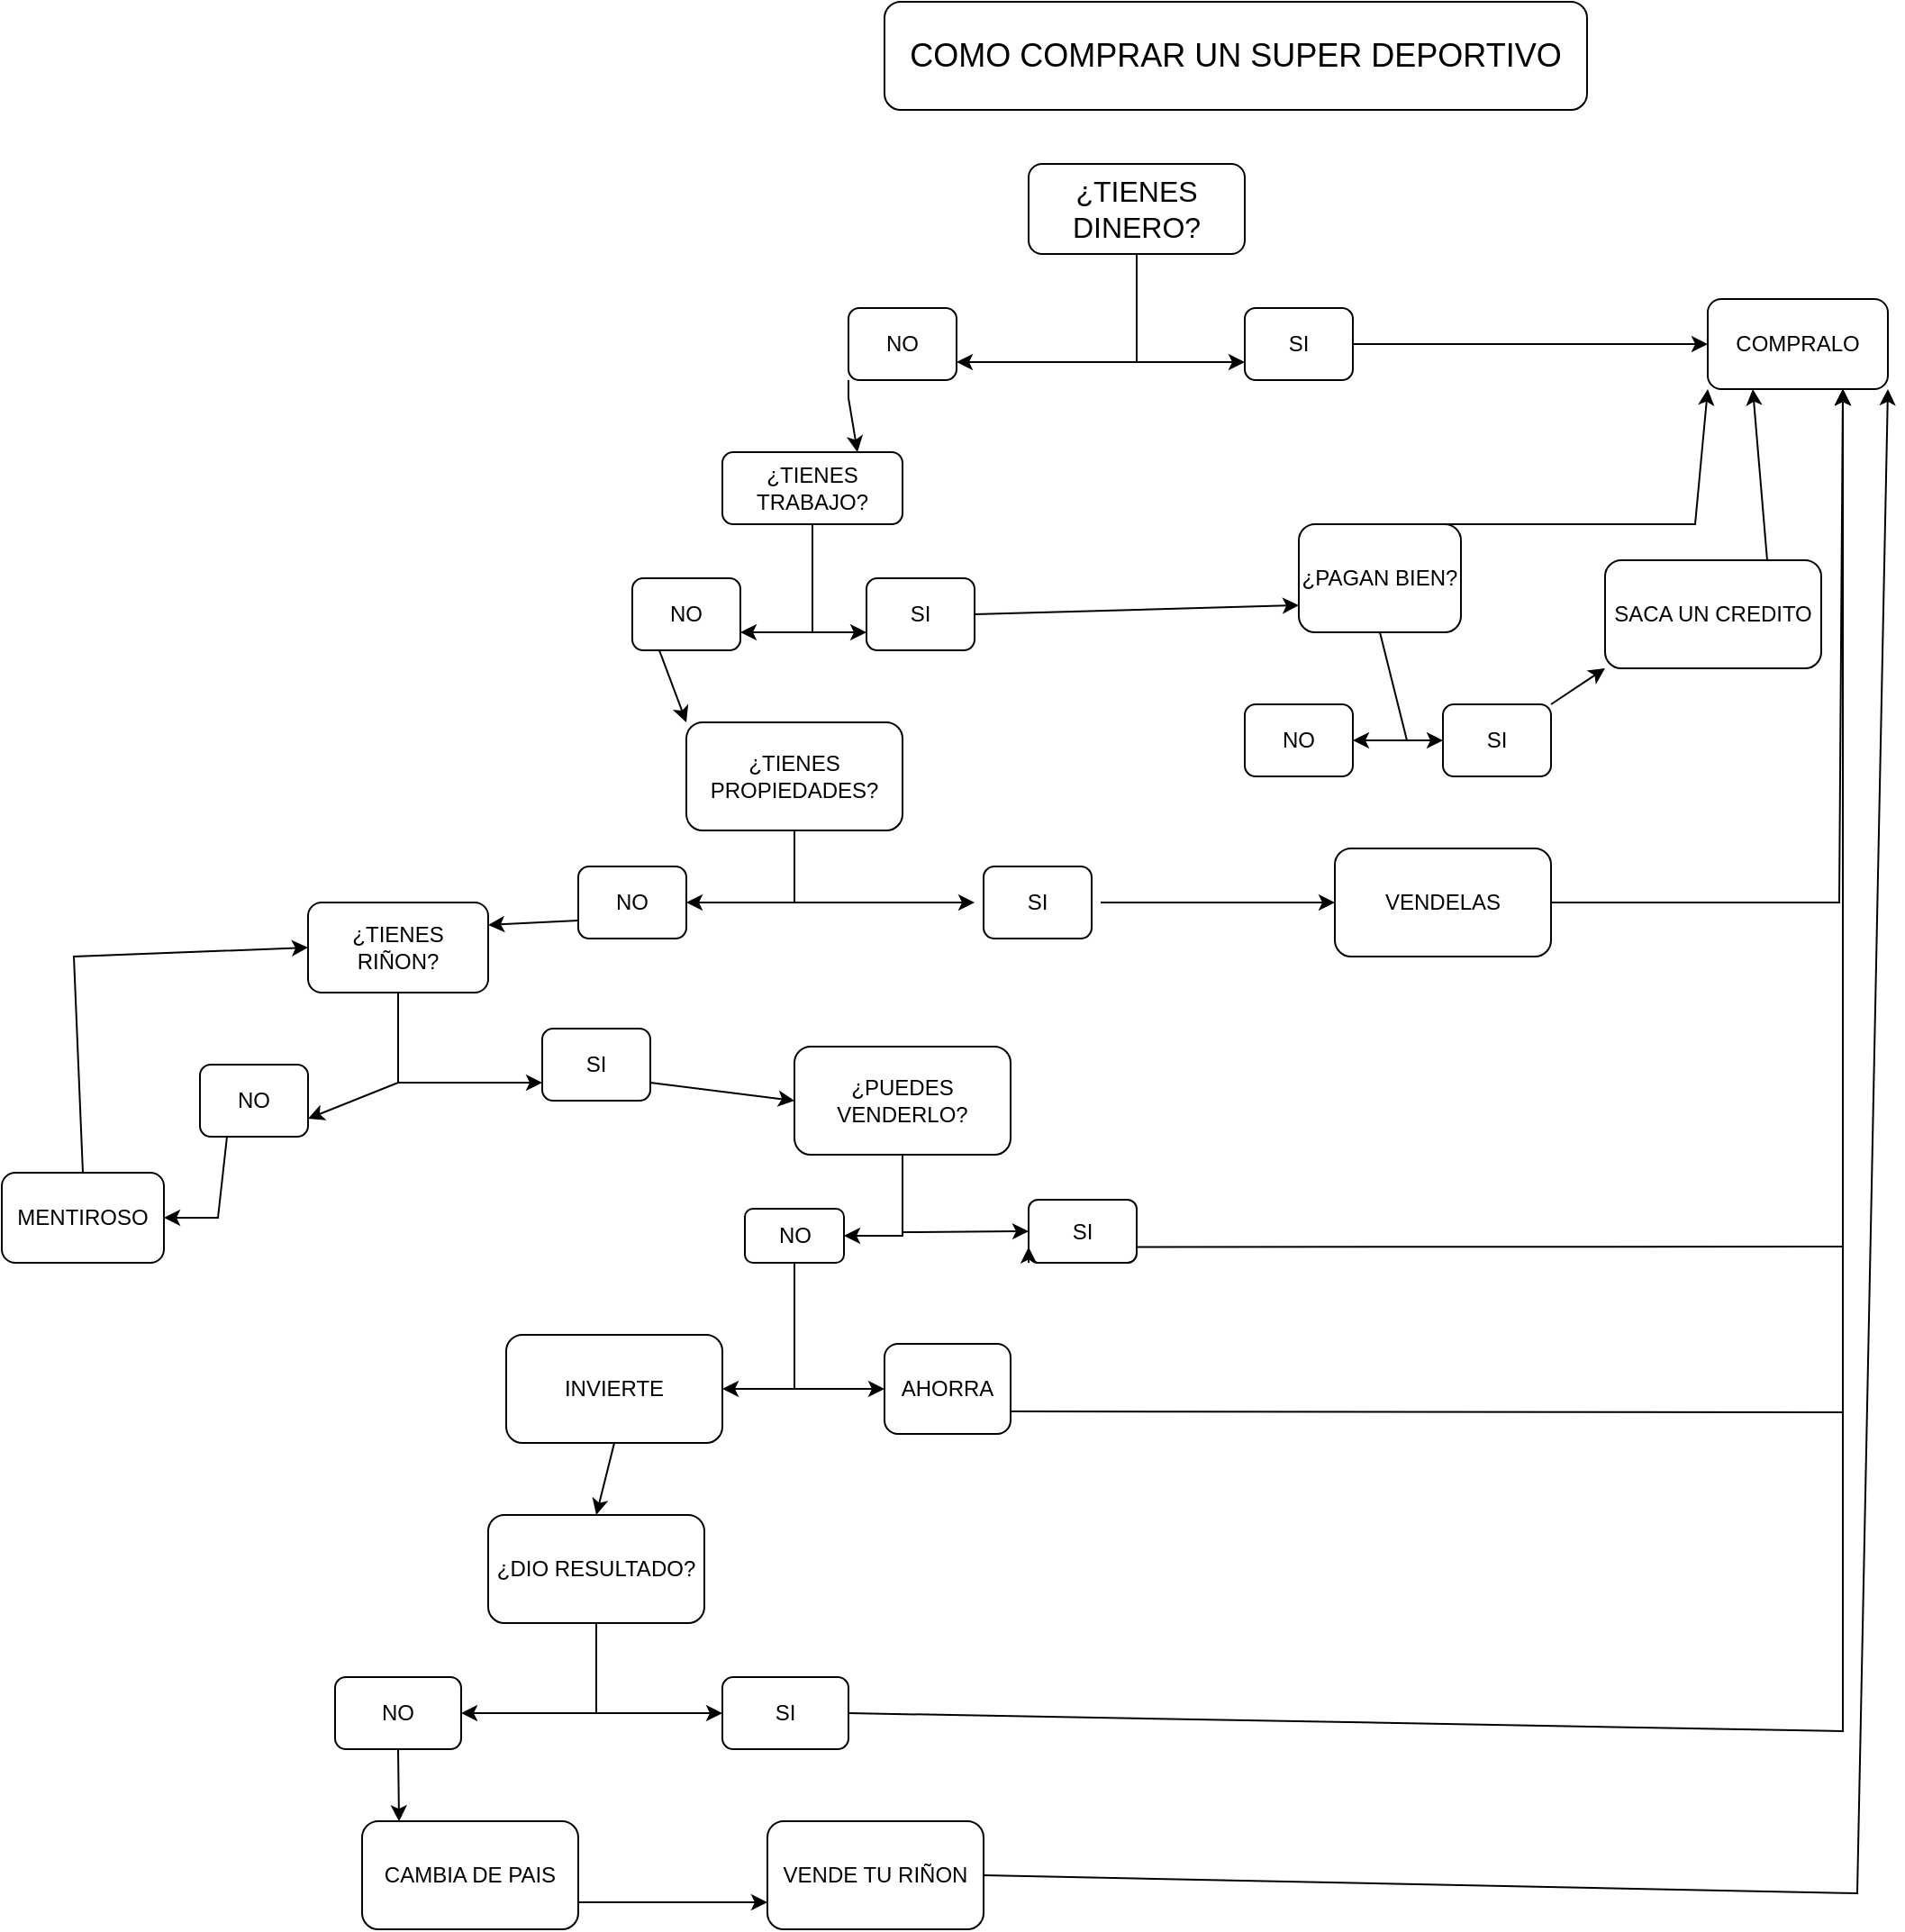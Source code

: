 <mxfile version="24.7.17">
  <diagram name="Página-1" id="bx0lxy9evC_cpunOs-Vn">
    <mxGraphModel dx="3293" dy="2089" grid="1" gridSize="10" guides="1" tooltips="1" connect="1" arrows="1" fold="1" page="1" pageScale="1" pageWidth="827" pageHeight="1169" math="0" shadow="0">
      <root>
        <mxCell id="0" />
        <mxCell id="1" parent="0" />
        <mxCell id="TBS7EAhIqmJLn43qsNpC-21" style="edgeStyle=orthogonalEdgeStyle;rounded=0;orthogonalLoop=1;jettySize=auto;html=1;exitX=0.5;exitY=1;exitDx=0;exitDy=0;entryX=0;entryY=0.75;entryDx=0;entryDy=0;" edge="1" parent="1" source="TBS7EAhIqmJLn43qsNpC-1" target="TBS7EAhIqmJLn43qsNpC-3">
          <mxGeometry relative="1" as="geometry">
            <mxPoint x="410.368" y="120" as="targetPoint" />
            <Array as="points">
              <mxPoint x="410" y="120" />
            </Array>
          </mxGeometry>
        </mxCell>
        <mxCell id="TBS7EAhIqmJLn43qsNpC-1" value="&lt;font size=&quot;3&quot;&gt;¿TIENES DINERO?&lt;/font&gt;" style="rounded=1;whiteSpace=wrap;html=1;" vertex="1" parent="1">
          <mxGeometry x="350" y="10" width="120" height="50" as="geometry" />
        </mxCell>
        <mxCell id="TBS7EAhIqmJLn43qsNpC-2" value="NO" style="rounded=1;whiteSpace=wrap;html=1;" vertex="1" parent="1">
          <mxGeometry x="250" y="90" width="60" height="40" as="geometry" />
        </mxCell>
        <mxCell id="TBS7EAhIqmJLn43qsNpC-3" value="SI" style="rounded=1;whiteSpace=wrap;html=1;" vertex="1" parent="1">
          <mxGeometry x="470" y="90" width="60" height="40" as="geometry" />
        </mxCell>
        <mxCell id="TBS7EAhIqmJLn43qsNpC-4" value="COMPRALO" style="rounded=1;whiteSpace=wrap;html=1;" vertex="1" parent="1">
          <mxGeometry x="727" y="85" width="100" height="50" as="geometry" />
        </mxCell>
        <mxCell id="TBS7EAhIqmJLn43qsNpC-5" value="¿TIENES TRABAJO?" style="rounded=1;whiteSpace=wrap;html=1;" vertex="1" parent="1">
          <mxGeometry x="180" y="170" width="100" height="40" as="geometry" />
        </mxCell>
        <mxCell id="TBS7EAhIqmJLn43qsNpC-6" value="NO" style="rounded=1;whiteSpace=wrap;html=1;" vertex="1" parent="1">
          <mxGeometry x="130" y="240" width="60" height="40" as="geometry" />
        </mxCell>
        <mxCell id="TBS7EAhIqmJLn43qsNpC-7" value="SI" style="rounded=1;whiteSpace=wrap;html=1;" vertex="1" parent="1">
          <mxGeometry x="260" y="240" width="60" height="40" as="geometry" />
        </mxCell>
        <mxCell id="TBS7EAhIqmJLn43qsNpC-8" value="¿PAGAN BIEN?" style="rounded=1;whiteSpace=wrap;html=1;" vertex="1" parent="1">
          <mxGeometry x="500" y="210" width="90" height="60" as="geometry" />
        </mxCell>
        <mxCell id="TBS7EAhIqmJLn43qsNpC-9" value="SACA UN CREDITO" style="rounded=1;whiteSpace=wrap;html=1;" vertex="1" parent="1">
          <mxGeometry x="670" y="230" width="120" height="60" as="geometry" />
        </mxCell>
        <mxCell id="TBS7EAhIqmJLn43qsNpC-10" value="SI" style="rounded=1;whiteSpace=wrap;html=1;" vertex="1" parent="1">
          <mxGeometry x="580" y="310" width="60" height="40" as="geometry" />
        </mxCell>
        <mxCell id="TBS7EAhIqmJLn43qsNpC-11" value="NO" style="rounded=1;whiteSpace=wrap;html=1;" vertex="1" parent="1">
          <mxGeometry x="470" y="310" width="60" height="40" as="geometry" />
        </mxCell>
        <mxCell id="TBS7EAhIqmJLn43qsNpC-12" value="¿TIENES PROPIEDADES?" style="rounded=1;whiteSpace=wrap;html=1;" vertex="1" parent="1">
          <mxGeometry x="160" y="320" width="120" height="60" as="geometry" />
        </mxCell>
        <mxCell id="TBS7EAhIqmJLn43qsNpC-13" value="NO" style="rounded=1;whiteSpace=wrap;html=1;" vertex="1" parent="1">
          <mxGeometry x="100" y="400" width="60" height="40" as="geometry" />
        </mxCell>
        <mxCell id="TBS7EAhIqmJLn43qsNpC-14" value="SI" style="rounded=1;whiteSpace=wrap;html=1;" vertex="1" parent="1">
          <mxGeometry x="325" y="400" width="60" height="40" as="geometry" />
        </mxCell>
        <mxCell id="TBS7EAhIqmJLn43qsNpC-15" value="VENDELAS" style="rounded=1;whiteSpace=wrap;html=1;" vertex="1" parent="1">
          <mxGeometry x="520" y="390" width="120" height="60" as="geometry" />
        </mxCell>
        <mxCell id="TBS7EAhIqmJLn43qsNpC-16" value="¿TIENES RIÑON?" style="rounded=1;whiteSpace=wrap;html=1;" vertex="1" parent="1">
          <mxGeometry x="-50" y="420" width="100" height="50" as="geometry" />
        </mxCell>
        <mxCell id="TBS7EAhIqmJLn43qsNpC-17" value="SI" style="rounded=1;whiteSpace=wrap;html=1;" vertex="1" parent="1">
          <mxGeometry x="80" y="490" width="60" height="40" as="geometry" />
        </mxCell>
        <mxCell id="TBS7EAhIqmJLn43qsNpC-18" value="NO" style="rounded=1;whiteSpace=wrap;html=1;" vertex="1" parent="1">
          <mxGeometry x="-110" y="510" width="60" height="40" as="geometry" />
        </mxCell>
        <mxCell id="TBS7EAhIqmJLn43qsNpC-19" value="MENTIROSO" style="rounded=1;whiteSpace=wrap;html=1;" vertex="1" parent="1">
          <mxGeometry x="-220" y="570" width="90" height="50" as="geometry" />
        </mxCell>
        <mxCell id="TBS7EAhIqmJLn43qsNpC-26" value="¿PUEDES VENDERLO?" style="rounded=1;whiteSpace=wrap;html=1;" vertex="1" parent="1">
          <mxGeometry x="220" y="500" width="120" height="60" as="geometry" />
        </mxCell>
        <mxCell id="TBS7EAhIqmJLn43qsNpC-27" value="SI" style="rounded=1;whiteSpace=wrap;html=1;" vertex="1" parent="1">
          <mxGeometry x="350" y="585" width="60" height="35" as="geometry" />
        </mxCell>
        <mxCell id="TBS7EAhIqmJLn43qsNpC-28" value="NO" style="rounded=1;whiteSpace=wrap;html=1;" vertex="1" parent="1">
          <mxGeometry x="192.5" y="590" width="55" height="30" as="geometry" />
        </mxCell>
        <mxCell id="TBS7EAhIqmJLn43qsNpC-29" style="edgeStyle=orthogonalEdgeStyle;rounded=0;orthogonalLoop=1;jettySize=auto;html=1;exitX=0;exitY=1;exitDx=0;exitDy=0;entryX=0;entryY=0.75;entryDx=0;entryDy=0;" edge="1" parent="1" source="TBS7EAhIqmJLn43qsNpC-27" target="TBS7EAhIqmJLn43qsNpC-27">
          <mxGeometry relative="1" as="geometry" />
        </mxCell>
        <mxCell id="TBS7EAhIqmJLn43qsNpC-30" value="AHORRA" style="rounded=1;whiteSpace=wrap;html=1;" vertex="1" parent="1">
          <mxGeometry x="270" y="665" width="70" height="50" as="geometry" />
        </mxCell>
        <mxCell id="TBS7EAhIqmJLn43qsNpC-31" value="INVIERTE" style="rounded=1;whiteSpace=wrap;html=1;" vertex="1" parent="1">
          <mxGeometry x="60" y="660" width="120" height="60" as="geometry" />
        </mxCell>
        <mxCell id="TBS7EAhIqmJLn43qsNpC-33" value="¿DIO RESULTADO?" style="rounded=1;whiteSpace=wrap;html=1;" vertex="1" parent="1">
          <mxGeometry x="50" y="760" width="120" height="60" as="geometry" />
        </mxCell>
        <mxCell id="TBS7EAhIqmJLn43qsNpC-34" value="SI" style="rounded=1;whiteSpace=wrap;html=1;" vertex="1" parent="1">
          <mxGeometry x="180" y="850" width="70" height="40" as="geometry" />
        </mxCell>
        <mxCell id="TBS7EAhIqmJLn43qsNpC-35" value="NO" style="rounded=1;whiteSpace=wrap;html=1;" vertex="1" parent="1">
          <mxGeometry x="-35" y="850" width="70" height="40" as="geometry" />
        </mxCell>
        <mxCell id="TBS7EAhIqmJLn43qsNpC-36" value="CAMBIA DE PAIS" style="rounded=1;whiteSpace=wrap;html=1;" vertex="1" parent="1">
          <mxGeometry x="-20" y="930" width="120" height="60" as="geometry" />
        </mxCell>
        <mxCell id="TBS7EAhIqmJLn43qsNpC-37" value="VENDE TU RIÑON" style="rounded=1;whiteSpace=wrap;html=1;" vertex="1" parent="1">
          <mxGeometry x="205" y="930" width="120" height="60" as="geometry" />
        </mxCell>
        <mxCell id="TBS7EAhIqmJLn43qsNpC-40" value="" style="endArrow=classic;html=1;rounded=0;entryX=1;entryY=0.75;entryDx=0;entryDy=0;" edge="1" parent="1" target="TBS7EAhIqmJLn43qsNpC-2">
          <mxGeometry width="50" height="50" relative="1" as="geometry">
            <mxPoint x="410" y="120" as="sourcePoint" />
            <mxPoint x="470" y="240" as="targetPoint" />
          </mxGeometry>
        </mxCell>
        <mxCell id="TBS7EAhIqmJLn43qsNpC-41" value="" style="endArrow=classic;html=1;rounded=0;exitX=0.5;exitY=1;exitDx=0;exitDy=0;entryX=1;entryY=0.5;entryDx=0;entryDy=0;" edge="1" parent="1" source="TBS7EAhIqmJLn43qsNpC-12" target="TBS7EAhIqmJLn43qsNpC-13">
          <mxGeometry width="50" height="50" relative="1" as="geometry">
            <mxPoint x="420" y="290" as="sourcePoint" />
            <mxPoint x="220" y="430" as="targetPoint" />
            <Array as="points">
              <mxPoint x="220" y="420" />
            </Array>
          </mxGeometry>
        </mxCell>
        <mxCell id="TBS7EAhIqmJLn43qsNpC-42" value="" style="endArrow=classic;html=1;rounded=0;exitX=0.25;exitY=1;exitDx=0;exitDy=0;entryX=0;entryY=0;entryDx=0;entryDy=0;" edge="1" parent="1" source="TBS7EAhIqmJLn43qsNpC-6" target="TBS7EAhIqmJLn43qsNpC-12">
          <mxGeometry width="50" height="50" relative="1" as="geometry">
            <mxPoint x="420" y="290" as="sourcePoint" />
            <mxPoint x="470" y="240" as="targetPoint" />
          </mxGeometry>
        </mxCell>
        <mxCell id="TBS7EAhIqmJLn43qsNpC-43" value="" style="endArrow=classic;html=1;rounded=0;exitX=0.75;exitY=0;exitDx=0;exitDy=0;entryX=0;entryY=1;entryDx=0;entryDy=0;" edge="1" parent="1" source="TBS7EAhIqmJLn43qsNpC-8" target="TBS7EAhIqmJLn43qsNpC-4">
          <mxGeometry width="50" height="50" relative="1" as="geometry">
            <mxPoint x="420" y="290" as="sourcePoint" />
            <mxPoint x="470" y="240" as="targetPoint" />
            <Array as="points">
              <mxPoint x="720" y="210" />
            </Array>
          </mxGeometry>
        </mxCell>
        <mxCell id="TBS7EAhIqmJLn43qsNpC-44" value="" style="endArrow=classic;html=1;rounded=0;exitX=1;exitY=0.5;exitDx=0;exitDy=0;entryX=0;entryY=0.75;entryDx=0;entryDy=0;" edge="1" parent="1" source="TBS7EAhIqmJLn43qsNpC-7" target="TBS7EAhIqmJLn43qsNpC-8">
          <mxGeometry width="50" height="50" relative="1" as="geometry">
            <mxPoint x="420" y="290" as="sourcePoint" />
            <mxPoint x="470" y="240" as="targetPoint" />
          </mxGeometry>
        </mxCell>
        <mxCell id="TBS7EAhIqmJLn43qsNpC-45" value="" style="endArrow=classic;html=1;rounded=0;entryX=1;entryY=0.75;entryDx=0;entryDy=0;" edge="1" parent="1" target="TBS7EAhIqmJLn43qsNpC-6">
          <mxGeometry width="50" height="50" relative="1" as="geometry">
            <mxPoint x="230" y="270" as="sourcePoint" />
            <mxPoint x="470" y="240" as="targetPoint" />
          </mxGeometry>
        </mxCell>
        <mxCell id="TBS7EAhIqmJLn43qsNpC-46" value="" style="endArrow=classic;html=1;rounded=0;exitX=0.5;exitY=1;exitDx=0;exitDy=0;entryX=0;entryY=0.75;entryDx=0;entryDy=0;" edge="1" parent="1" source="TBS7EAhIqmJLn43qsNpC-5" target="TBS7EAhIqmJLn43qsNpC-7">
          <mxGeometry width="50" height="50" relative="1" as="geometry">
            <mxPoint x="420" y="290" as="sourcePoint" />
            <mxPoint x="470" y="240" as="targetPoint" />
            <Array as="points">
              <mxPoint x="230" y="270" />
            </Array>
          </mxGeometry>
        </mxCell>
        <mxCell id="TBS7EAhIqmJLn43qsNpC-47" value="" style="endArrow=classic;html=1;rounded=0;exitX=0;exitY=1;exitDx=0;exitDy=0;entryX=0.75;entryY=0;entryDx=0;entryDy=0;" edge="1" parent="1" source="TBS7EAhIqmJLn43qsNpC-2" target="TBS7EAhIqmJLn43qsNpC-5">
          <mxGeometry width="50" height="50" relative="1" as="geometry">
            <mxPoint x="420" y="290" as="sourcePoint" />
            <mxPoint x="470" y="240" as="targetPoint" />
            <Array as="points">
              <mxPoint x="250" y="140" />
            </Array>
          </mxGeometry>
        </mxCell>
        <mxCell id="TBS7EAhIqmJLn43qsNpC-48" value="" style="endArrow=classic;html=1;rounded=0;exitX=1;exitY=0.5;exitDx=0;exitDy=0;entryX=0;entryY=0.5;entryDx=0;entryDy=0;" edge="1" parent="1" source="TBS7EAhIqmJLn43qsNpC-3" target="TBS7EAhIqmJLn43qsNpC-4">
          <mxGeometry width="50" height="50" relative="1" as="geometry">
            <mxPoint x="420" y="290" as="sourcePoint" />
            <mxPoint x="470" y="240" as="targetPoint" />
          </mxGeometry>
        </mxCell>
        <mxCell id="TBS7EAhIqmJLn43qsNpC-49" value="" style="endArrow=classic;html=1;rounded=0;exitX=1;exitY=0.5;exitDx=0;exitDy=0;entryX=0.75;entryY=1;entryDx=0;entryDy=0;" edge="1" parent="1" source="TBS7EAhIqmJLn43qsNpC-15" target="TBS7EAhIqmJLn43qsNpC-4">
          <mxGeometry width="50" height="50" relative="1" as="geometry">
            <mxPoint x="420" y="470" as="sourcePoint" />
            <mxPoint x="470" y="420" as="targetPoint" />
            <Array as="points">
              <mxPoint x="800" y="420" />
            </Array>
          </mxGeometry>
        </mxCell>
        <mxCell id="TBS7EAhIqmJLn43qsNpC-50" value="" style="endArrow=classic;html=1;rounded=0;entryX=0;entryY=0.5;entryDx=0;entryDy=0;" edge="1" parent="1" target="TBS7EAhIqmJLn43qsNpC-15">
          <mxGeometry width="50" height="50" relative="1" as="geometry">
            <mxPoint x="390" y="420" as="sourcePoint" />
            <mxPoint x="470" y="420" as="targetPoint" />
          </mxGeometry>
        </mxCell>
        <mxCell id="TBS7EAhIqmJLn43qsNpC-51" value="" style="endArrow=classic;html=1;rounded=0;" edge="1" parent="1">
          <mxGeometry width="50" height="50" relative="1" as="geometry">
            <mxPoint x="220" y="420" as="sourcePoint" />
            <mxPoint x="320" y="420" as="targetPoint" />
          </mxGeometry>
        </mxCell>
        <mxCell id="TBS7EAhIqmJLn43qsNpC-52" value="" style="endArrow=classic;html=1;rounded=0;exitX=0.75;exitY=0;exitDx=0;exitDy=0;entryX=0.25;entryY=1;entryDx=0;entryDy=0;" edge="1" parent="1" source="TBS7EAhIqmJLn43qsNpC-9" target="TBS7EAhIqmJLn43qsNpC-4">
          <mxGeometry width="50" height="50" relative="1" as="geometry">
            <mxPoint x="420" y="470" as="sourcePoint" />
            <mxPoint x="470" y="420" as="targetPoint" />
          </mxGeometry>
        </mxCell>
        <mxCell id="TBS7EAhIqmJLn43qsNpC-53" value="" style="endArrow=classic;html=1;rounded=0;exitX=1;exitY=0;exitDx=0;exitDy=0;entryX=0;entryY=1;entryDx=0;entryDy=0;" edge="1" parent="1" source="TBS7EAhIqmJLn43qsNpC-10" target="TBS7EAhIqmJLn43qsNpC-9">
          <mxGeometry width="50" height="50" relative="1" as="geometry">
            <mxPoint x="420" y="470" as="sourcePoint" />
            <mxPoint x="470" y="420" as="targetPoint" />
          </mxGeometry>
        </mxCell>
        <mxCell id="TBS7EAhIqmJLn43qsNpC-54" value="" style="endArrow=classic;html=1;rounded=0;entryX=0;entryY=0.5;entryDx=0;entryDy=0;" edge="1" parent="1" target="TBS7EAhIqmJLn43qsNpC-10">
          <mxGeometry width="50" height="50" relative="1" as="geometry">
            <mxPoint x="560" y="330" as="sourcePoint" />
            <mxPoint x="470" y="420" as="targetPoint" />
          </mxGeometry>
        </mxCell>
        <mxCell id="TBS7EAhIqmJLn43qsNpC-55" value="" style="endArrow=classic;html=1;rounded=0;exitX=0.5;exitY=1;exitDx=0;exitDy=0;entryX=1;entryY=0.5;entryDx=0;entryDy=0;" edge="1" parent="1" source="TBS7EAhIqmJLn43qsNpC-8" target="TBS7EAhIqmJLn43qsNpC-11">
          <mxGeometry width="50" height="50" relative="1" as="geometry">
            <mxPoint x="420" y="470" as="sourcePoint" />
            <mxPoint x="470" y="420" as="targetPoint" />
            <Array as="points">
              <mxPoint x="560" y="330" />
            </Array>
          </mxGeometry>
        </mxCell>
        <mxCell id="TBS7EAhIqmJLn43qsNpC-56" value="" style="endArrow=classic;html=1;rounded=0;entryX=0;entryY=0.5;entryDx=0;entryDy=0;" edge="1" parent="1" target="TBS7EAhIqmJLn43qsNpC-30">
          <mxGeometry width="50" height="50" relative="1" as="geometry">
            <mxPoint x="220" y="690" as="sourcePoint" />
            <mxPoint x="410" y="520" as="targetPoint" />
          </mxGeometry>
        </mxCell>
        <mxCell id="TBS7EAhIqmJLn43qsNpC-57" value="" style="endArrow=classic;html=1;rounded=0;entryX=0;entryY=0.5;entryDx=0;entryDy=0;" edge="1" parent="1" target="TBS7EAhIqmJLn43qsNpC-27">
          <mxGeometry width="50" height="50" relative="1" as="geometry">
            <mxPoint x="280" y="603" as="sourcePoint" />
            <mxPoint x="410" y="520" as="targetPoint" />
          </mxGeometry>
        </mxCell>
        <mxCell id="TBS7EAhIqmJLn43qsNpC-58" value="" style="endArrow=classic;html=1;rounded=0;exitX=0.5;exitY=1;exitDx=0;exitDy=0;entryX=1;entryY=0.5;entryDx=0;entryDy=0;" edge="1" parent="1" source="TBS7EAhIqmJLn43qsNpC-26" target="TBS7EAhIqmJLn43qsNpC-28">
          <mxGeometry width="50" height="50" relative="1" as="geometry">
            <mxPoint x="360" y="570" as="sourcePoint" />
            <mxPoint x="410" y="520" as="targetPoint" />
            <Array as="points">
              <mxPoint x="280" y="605" />
            </Array>
          </mxGeometry>
        </mxCell>
        <mxCell id="TBS7EAhIqmJLn43qsNpC-59" value="" style="endArrow=classic;html=1;rounded=0;exitX=0.5;exitY=0;exitDx=0;exitDy=0;entryX=0;entryY=0.5;entryDx=0;entryDy=0;" edge="1" parent="1" source="TBS7EAhIqmJLn43qsNpC-19" target="TBS7EAhIqmJLn43qsNpC-16">
          <mxGeometry width="50" height="50" relative="1" as="geometry">
            <mxPoint x="360" y="570" as="sourcePoint" />
            <mxPoint x="410" y="520" as="targetPoint" />
            <Array as="points">
              <mxPoint x="-180" y="450" />
            </Array>
          </mxGeometry>
        </mxCell>
        <mxCell id="TBS7EAhIqmJLn43qsNpC-60" value="" style="endArrow=classic;html=1;rounded=0;exitX=0.25;exitY=1;exitDx=0;exitDy=0;entryX=1;entryY=0.5;entryDx=0;entryDy=0;" edge="1" parent="1" source="TBS7EAhIqmJLn43qsNpC-18" target="TBS7EAhIqmJLn43qsNpC-19">
          <mxGeometry width="50" height="50" relative="1" as="geometry">
            <mxPoint x="360" y="570" as="sourcePoint" />
            <mxPoint x="-220" y="595" as="targetPoint" />
            <Array as="points">
              <mxPoint x="-100" y="595" />
            </Array>
          </mxGeometry>
        </mxCell>
        <mxCell id="TBS7EAhIqmJLn43qsNpC-61" value="" style="endArrow=classic;html=1;rounded=0;exitX=1;exitY=0.75;exitDx=0;exitDy=0;entryX=0;entryY=0.5;entryDx=0;entryDy=0;" edge="1" parent="1" source="TBS7EAhIqmJLn43qsNpC-17" target="TBS7EAhIqmJLn43qsNpC-26">
          <mxGeometry width="50" height="50" relative="1" as="geometry">
            <mxPoint x="360" y="570" as="sourcePoint" />
            <mxPoint x="410" y="520" as="targetPoint" />
          </mxGeometry>
        </mxCell>
        <mxCell id="TBS7EAhIqmJLn43qsNpC-62" value="" style="endArrow=classic;html=1;rounded=0;" edge="1" parent="1">
          <mxGeometry width="50" height="50" relative="1" as="geometry">
            <mxPoint y="520" as="sourcePoint" />
            <mxPoint x="80" y="520" as="targetPoint" />
          </mxGeometry>
        </mxCell>
        <mxCell id="TBS7EAhIqmJLn43qsNpC-63" value="" style="endArrow=classic;html=1;rounded=0;exitX=0.5;exitY=1;exitDx=0;exitDy=0;entryX=1;entryY=0.75;entryDx=0;entryDy=0;" edge="1" parent="1" source="TBS7EAhIqmJLn43qsNpC-16" target="TBS7EAhIqmJLn43qsNpC-18">
          <mxGeometry width="50" height="50" relative="1" as="geometry">
            <mxPoint x="360" y="570" as="sourcePoint" />
            <mxPoint x="410" y="520" as="targetPoint" />
            <Array as="points">
              <mxPoint y="520" />
            </Array>
          </mxGeometry>
        </mxCell>
        <mxCell id="TBS7EAhIqmJLn43qsNpC-64" value="" style="endArrow=classic;html=1;rounded=0;exitX=0.5;exitY=1;exitDx=0;exitDy=0;entryX=1;entryY=0.5;entryDx=0;entryDy=0;" edge="1" parent="1" source="TBS7EAhIqmJLn43qsNpC-28" target="TBS7EAhIqmJLn43qsNpC-31">
          <mxGeometry width="50" height="50" relative="1" as="geometry">
            <mxPoint x="370" y="480" as="sourcePoint" />
            <mxPoint x="410" y="510" as="targetPoint" />
            <Array as="points">
              <mxPoint x="220" y="690" />
            </Array>
          </mxGeometry>
        </mxCell>
        <mxCell id="TBS7EAhIqmJLn43qsNpC-65" value="" style="endArrow=classic;html=1;rounded=0;exitX=0;exitY=0.75;exitDx=0;exitDy=0;entryX=1;entryY=0.25;entryDx=0;entryDy=0;" edge="1" parent="1" source="TBS7EAhIqmJLn43qsNpC-13" target="TBS7EAhIqmJLn43qsNpC-16">
          <mxGeometry width="50" height="50" relative="1" as="geometry">
            <mxPoint x="360" y="570" as="sourcePoint" />
            <mxPoint x="410" y="520" as="targetPoint" />
          </mxGeometry>
        </mxCell>
        <mxCell id="TBS7EAhIqmJLn43qsNpC-66" value="" style="endArrow=classic;html=1;rounded=0;exitX=1;exitY=0.75;exitDx=0;exitDy=0;entryX=0.75;entryY=1;entryDx=0;entryDy=0;" edge="1" parent="1" source="TBS7EAhIqmJLn43qsNpC-27" target="TBS7EAhIqmJLn43qsNpC-4">
          <mxGeometry width="50" height="50" relative="1" as="geometry">
            <mxPoint x="340" y="780" as="sourcePoint" />
            <mxPoint x="390" y="730" as="targetPoint" />
            <Array as="points">
              <mxPoint x="802" y="611" />
            </Array>
          </mxGeometry>
        </mxCell>
        <mxCell id="TBS7EAhIqmJLn43qsNpC-67" value="" style="endArrow=classic;html=1;rounded=0;exitX=1;exitY=0.75;exitDx=0;exitDy=0;entryX=0.75;entryY=1;entryDx=0;entryDy=0;" edge="1" parent="1" source="TBS7EAhIqmJLn43qsNpC-30" target="TBS7EAhIqmJLn43qsNpC-4">
          <mxGeometry width="50" height="50" relative="1" as="geometry">
            <mxPoint x="340" y="780" as="sourcePoint" />
            <mxPoint x="390" y="730" as="targetPoint" />
            <Array as="points">
              <mxPoint x="802" y="703" />
            </Array>
          </mxGeometry>
        </mxCell>
        <mxCell id="TBS7EAhIqmJLn43qsNpC-68" value="" style="endArrow=classic;html=1;rounded=0;exitX=1;exitY=0.5;exitDx=0;exitDy=0;entryX=0.75;entryY=1;entryDx=0;entryDy=0;" edge="1" parent="1" source="TBS7EAhIqmJLn43qsNpC-34" target="TBS7EAhIqmJLn43qsNpC-4">
          <mxGeometry width="50" height="50" relative="1" as="geometry">
            <mxPoint x="340" y="780" as="sourcePoint" />
            <mxPoint x="390" y="730" as="targetPoint" />
            <Array as="points">
              <mxPoint x="802" y="880" />
            </Array>
          </mxGeometry>
        </mxCell>
        <mxCell id="TBS7EAhIqmJLn43qsNpC-69" value="" style="endArrow=classic;html=1;rounded=0;exitX=1;exitY=0.5;exitDx=0;exitDy=0;entryX=1;entryY=1;entryDx=0;entryDy=0;" edge="1" parent="1" source="TBS7EAhIqmJLn43qsNpC-37" target="TBS7EAhIqmJLn43qsNpC-4">
          <mxGeometry width="50" height="50" relative="1" as="geometry">
            <mxPoint x="340" y="780" as="sourcePoint" />
            <mxPoint x="390" y="730" as="targetPoint" />
            <Array as="points">
              <mxPoint x="810" y="970" />
            </Array>
          </mxGeometry>
        </mxCell>
        <mxCell id="TBS7EAhIqmJLn43qsNpC-70" value="" style="endArrow=classic;html=1;rounded=0;exitX=1;exitY=0.75;exitDx=0;exitDy=0;entryX=0;entryY=0.75;entryDx=0;entryDy=0;" edge="1" parent="1" source="TBS7EAhIqmJLn43qsNpC-36" target="TBS7EAhIqmJLn43qsNpC-37">
          <mxGeometry width="50" height="50" relative="1" as="geometry">
            <mxPoint x="340" y="780" as="sourcePoint" />
            <mxPoint x="390" y="730" as="targetPoint" />
          </mxGeometry>
        </mxCell>
        <mxCell id="TBS7EAhIqmJLn43qsNpC-71" value="" style="endArrow=classic;html=1;rounded=0;exitX=0.5;exitY=1;exitDx=0;exitDy=0;entryX=0.171;entryY=0.002;entryDx=0;entryDy=0;entryPerimeter=0;" edge="1" parent="1" source="TBS7EAhIqmJLn43qsNpC-35" target="TBS7EAhIqmJLn43qsNpC-36">
          <mxGeometry width="50" height="50" relative="1" as="geometry">
            <mxPoint x="340" y="780" as="sourcePoint" />
            <mxPoint x="390" y="730" as="targetPoint" />
          </mxGeometry>
        </mxCell>
        <mxCell id="TBS7EAhIqmJLn43qsNpC-72" value="" style="endArrow=classic;html=1;rounded=0;entryX=0;entryY=0.5;entryDx=0;entryDy=0;" edge="1" parent="1" target="TBS7EAhIqmJLn43qsNpC-34">
          <mxGeometry width="50" height="50" relative="1" as="geometry">
            <mxPoint x="110" y="870" as="sourcePoint" />
            <mxPoint x="390" y="730" as="targetPoint" />
          </mxGeometry>
        </mxCell>
        <mxCell id="TBS7EAhIqmJLn43qsNpC-73" value="" style="endArrow=classic;html=1;rounded=0;exitX=0.5;exitY=1;exitDx=0;exitDy=0;entryX=1;entryY=0.5;entryDx=0;entryDy=0;" edge="1" parent="1" source="TBS7EAhIqmJLn43qsNpC-33" target="TBS7EAhIqmJLn43qsNpC-35">
          <mxGeometry width="50" height="50" relative="1" as="geometry">
            <mxPoint x="340" y="780" as="sourcePoint" />
            <mxPoint x="390" y="730" as="targetPoint" />
            <Array as="points">
              <mxPoint x="110" y="870" />
            </Array>
          </mxGeometry>
        </mxCell>
        <mxCell id="TBS7EAhIqmJLn43qsNpC-74" value="" style="endArrow=classic;html=1;rounded=0;exitX=0.5;exitY=1;exitDx=0;exitDy=0;entryX=0.5;entryY=0;entryDx=0;entryDy=0;" edge="1" parent="1" source="TBS7EAhIqmJLn43qsNpC-31" target="TBS7EAhIqmJLn43qsNpC-33">
          <mxGeometry width="50" height="50" relative="1" as="geometry">
            <mxPoint x="340" y="780" as="sourcePoint" />
            <mxPoint x="390" y="730" as="targetPoint" />
          </mxGeometry>
        </mxCell>
        <mxCell id="TBS7EAhIqmJLn43qsNpC-75" value="&lt;font style=&quot;font-size: 18px;&quot;&gt;COMO COMPRAR UN SUPER DEPORTIVO&lt;/font&gt;" style="rounded=1;whiteSpace=wrap;html=1;" vertex="1" parent="1">
          <mxGeometry x="270" y="-80" width="390" height="60" as="geometry" />
        </mxCell>
      </root>
    </mxGraphModel>
  </diagram>
</mxfile>
